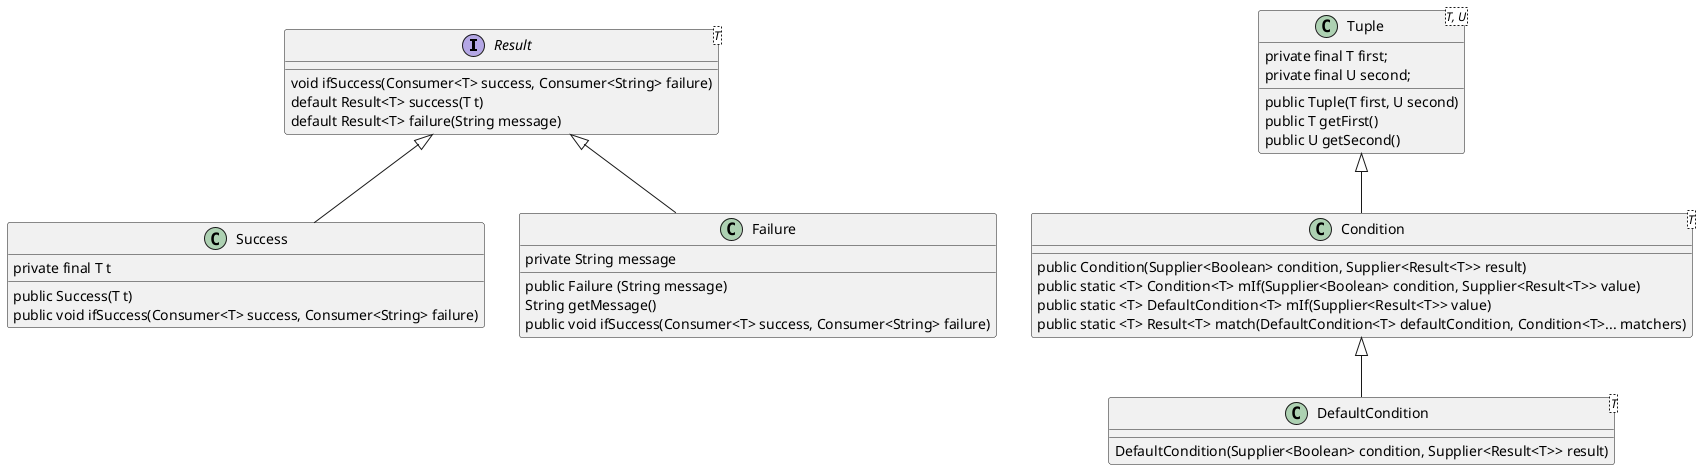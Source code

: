 @startuml
interface Result<T>
Result : void ifSuccess(Consumer<T> success, Consumer<String> failure)
Result : default Result<T> success(T t)
Result : default Result<T> failure(String message)
Result <|-- Success
Result <|-- Failure
Success : private final T t
Success : public Success(T t)
Success : public void ifSuccess(Consumer<T> success, Consumer<String> failure)
Failure : private String message
Failure : public Failure (String message)
Failure : String getMessage()
Failure : public void ifSuccess(Consumer<T> success, Consumer<String> failure)

class Tuple<T, U> {
  private final T first;
  private final U second;
  public Tuple(T first, U second)
  public T getFirst()
  public U getSecond()
}
class Condition<T> {
  public Condition(Supplier<Boolean> condition, Supplier<Result<T>> result)
  public static <T> Condition<T> mIf(Supplier<Boolean> condition, Supplier<Result<T>> value)
  public static <T> DefaultCondition<T> mIf(Supplier<Result<T>> value)
  public static <T> Result<T> match(DefaultCondition<T> defaultCondition, Condition<T>... matchers)
}
Tuple <|-- Condition
class DefaultCondition<T> {
DefaultCondition(Supplier<Boolean> condition, Supplier<Result<T>> result)
}
Condition <|-- DefaultCondition
@enduml